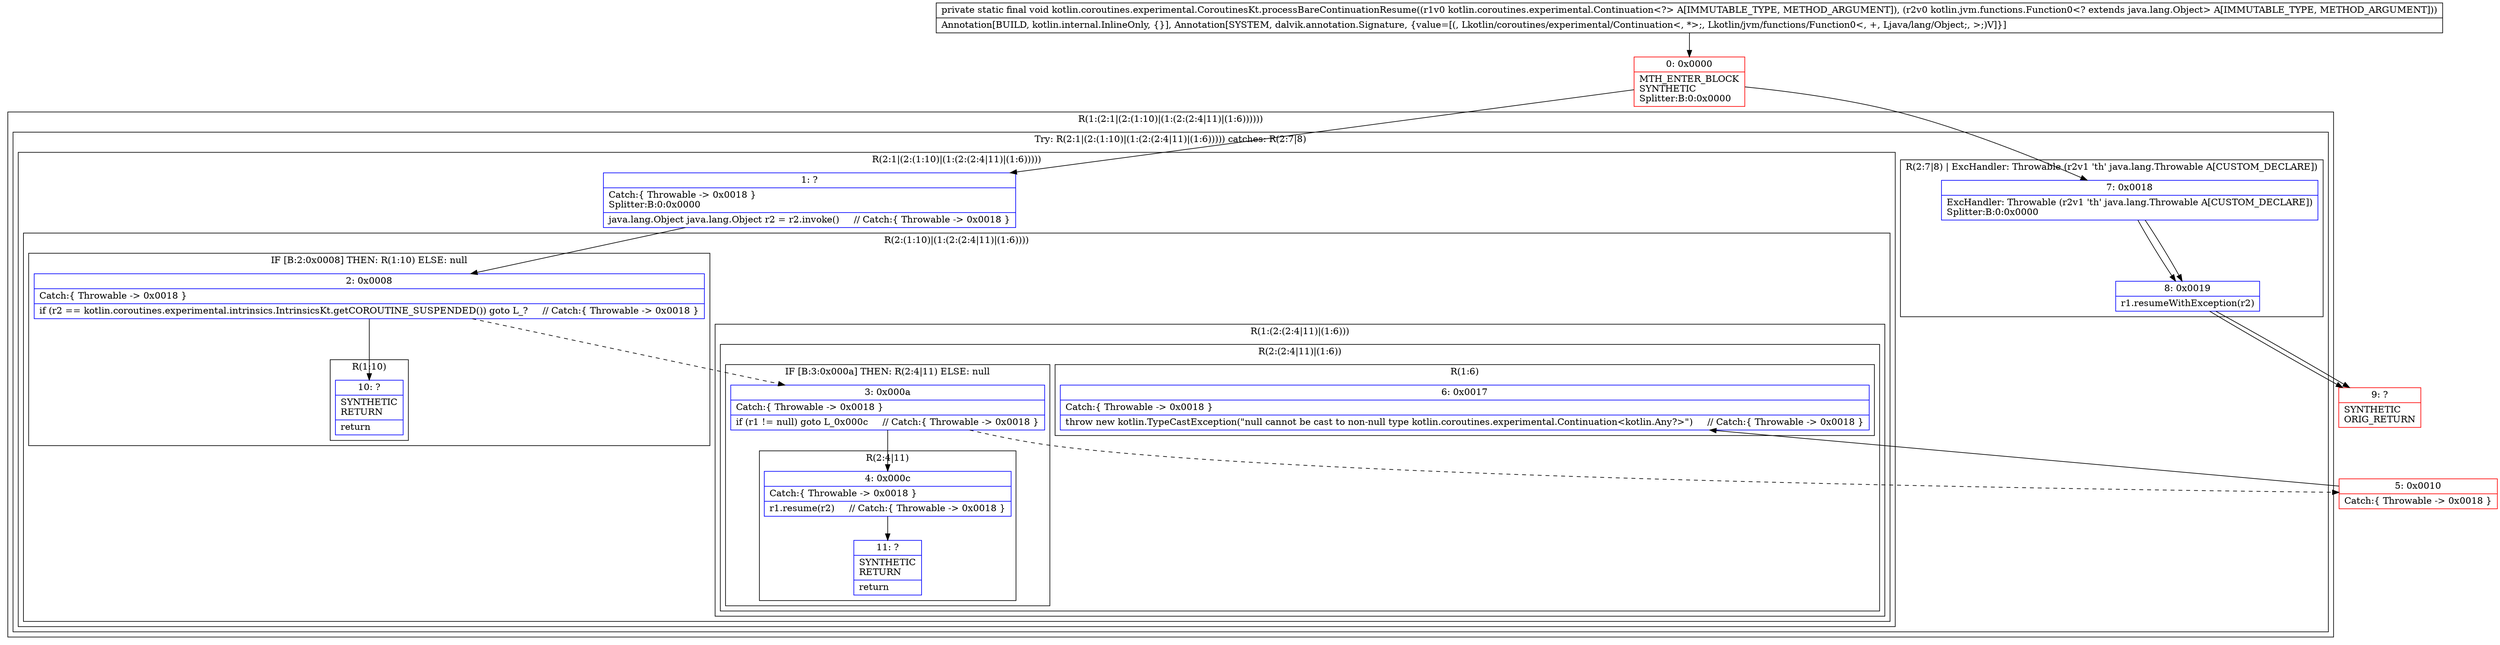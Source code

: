 digraph "CFG forkotlin.coroutines.experimental.CoroutinesKt.processBareContinuationResume(Lkotlin\/coroutines\/experimental\/Continuation;Lkotlin\/jvm\/functions\/Function0;)V" {
subgraph cluster_Region_2098093362 {
label = "R(1:(2:1|(2:(1:10)|(1:(2:(2:4|11)|(1:6))))))";
node [shape=record,color=blue];
subgraph cluster_TryCatchRegion_1513123435 {
label = "Try: R(2:1|(2:(1:10)|(1:(2:(2:4|11)|(1:6))))) catches: R(2:7|8)";
node [shape=record,color=blue];
subgraph cluster_Region_703339020 {
label = "R(2:1|(2:(1:10)|(1:(2:(2:4|11)|(1:6)))))";
node [shape=record,color=blue];
Node_1 [shape=record,label="{1\:\ ?|Catch:\{ Throwable \-\> 0x0018 \}\lSplitter:B:0:0x0000\l|java.lang.Object java.lang.Object r2 = r2.invoke()     \/\/ Catch:\{ Throwable \-\> 0x0018 \}\l}"];
subgraph cluster_Region_435612863 {
label = "R(2:(1:10)|(1:(2:(2:4|11)|(1:6))))";
node [shape=record,color=blue];
subgraph cluster_IfRegion_1660828788 {
label = "IF [B:2:0x0008] THEN: R(1:10) ELSE: null";
node [shape=record,color=blue];
Node_2 [shape=record,label="{2\:\ 0x0008|Catch:\{ Throwable \-\> 0x0018 \}\l|if (r2 == kotlin.coroutines.experimental.intrinsics.IntrinsicsKt.getCOROUTINE_SUSPENDED()) goto L_?     \/\/ Catch:\{ Throwable \-\> 0x0018 \}\l}"];
subgraph cluster_Region_1438347919 {
label = "R(1:10)";
node [shape=record,color=blue];
Node_10 [shape=record,label="{10\:\ ?|SYNTHETIC\lRETURN\l|return\l}"];
}
}
subgraph cluster_Region_1523798727 {
label = "R(1:(2:(2:4|11)|(1:6)))";
node [shape=record,color=blue];
subgraph cluster_Region_55131328 {
label = "R(2:(2:4|11)|(1:6))";
node [shape=record,color=blue];
subgraph cluster_IfRegion_762624770 {
label = "IF [B:3:0x000a] THEN: R(2:4|11) ELSE: null";
node [shape=record,color=blue];
Node_3 [shape=record,label="{3\:\ 0x000a|Catch:\{ Throwable \-\> 0x0018 \}\l|if (r1 != null) goto L_0x000c     \/\/ Catch:\{ Throwable \-\> 0x0018 \}\l}"];
subgraph cluster_Region_872533185 {
label = "R(2:4|11)";
node [shape=record,color=blue];
Node_4 [shape=record,label="{4\:\ 0x000c|Catch:\{ Throwable \-\> 0x0018 \}\l|r1.resume(r2)     \/\/ Catch:\{ Throwable \-\> 0x0018 \}\l}"];
Node_11 [shape=record,label="{11\:\ ?|SYNTHETIC\lRETURN\l|return\l}"];
}
}
subgraph cluster_Region_601197353 {
label = "R(1:6)";
node [shape=record,color=blue];
Node_6 [shape=record,label="{6\:\ 0x0017|Catch:\{ Throwable \-\> 0x0018 \}\l|throw new kotlin.TypeCastException(\"null cannot be cast to non\-null type kotlin.coroutines.experimental.Continuation\<kotlin.Any?\>\")     \/\/ Catch:\{ Throwable \-\> 0x0018 \}\l}"];
}
}
}
}
}
subgraph cluster_Region_1674617086 {
label = "R(2:7|8) | ExcHandler: Throwable (r2v1 'th' java.lang.Throwable A[CUSTOM_DECLARE])\l";
node [shape=record,color=blue];
Node_7 [shape=record,label="{7\:\ 0x0018|ExcHandler: Throwable (r2v1 'th' java.lang.Throwable A[CUSTOM_DECLARE])\lSplitter:B:0:0x0000\l}"];
Node_8 [shape=record,label="{8\:\ 0x0019|r1.resumeWithException(r2)\l}"];
}
}
}
subgraph cluster_Region_1674617086 {
label = "R(2:7|8) | ExcHandler: Throwable (r2v1 'th' java.lang.Throwable A[CUSTOM_DECLARE])\l";
node [shape=record,color=blue];
Node_7 [shape=record,label="{7\:\ 0x0018|ExcHandler: Throwable (r2v1 'th' java.lang.Throwable A[CUSTOM_DECLARE])\lSplitter:B:0:0x0000\l}"];
Node_8 [shape=record,label="{8\:\ 0x0019|r1.resumeWithException(r2)\l}"];
}
Node_0 [shape=record,color=red,label="{0\:\ 0x0000|MTH_ENTER_BLOCK\lSYNTHETIC\lSplitter:B:0:0x0000\l}"];
Node_5 [shape=record,color=red,label="{5\:\ 0x0010|Catch:\{ Throwable \-\> 0x0018 \}\l}"];
Node_9 [shape=record,color=red,label="{9\:\ ?|SYNTHETIC\lORIG_RETURN\l}"];
MethodNode[shape=record,label="{private static final void kotlin.coroutines.experimental.CoroutinesKt.processBareContinuationResume((r1v0 kotlin.coroutines.experimental.Continuation\<?\> A[IMMUTABLE_TYPE, METHOD_ARGUMENT]), (r2v0 kotlin.jvm.functions.Function0\<? extends java.lang.Object\> A[IMMUTABLE_TYPE, METHOD_ARGUMENT]))  | Annotation[BUILD, kotlin.internal.InlineOnly, \{\}], Annotation[SYSTEM, dalvik.annotation.Signature, \{value=[(, Lkotlin\/coroutines\/experimental\/Continuation\<, *\>;, Lkotlin\/jvm\/functions\/Function0\<, +, Ljava\/lang\/Object;, \>;)V]\}]\l}"];
MethodNode -> Node_0;
Node_1 -> Node_2;
Node_2 -> Node_3[style=dashed];
Node_2 -> Node_10;
Node_3 -> Node_4;
Node_3 -> Node_5[style=dashed];
Node_4 -> Node_11;
Node_7 -> Node_8;
Node_8 -> Node_9;
Node_7 -> Node_8;
Node_8 -> Node_9;
Node_0 -> Node_1;
Node_0 -> Node_7;
Node_5 -> Node_6;
}

